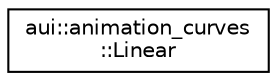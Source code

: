 digraph "Graphical Class Hierarchy"
{
 // LATEX_PDF_SIZE
  edge [fontname="Helvetica",fontsize="10",labelfontname="Helvetica",labelfontsize="10"];
  node [fontname="Helvetica",fontsize="10",shape=record];
  rankdir="LR";
  Node0 [label="aui::animation_curves\l::Linear",height=0.2,width=0.4,color="black", fillcolor="white", style="filled",URL="$classaui_1_1animation__curves_1_1Linear.html",tooltip=" "];
}
